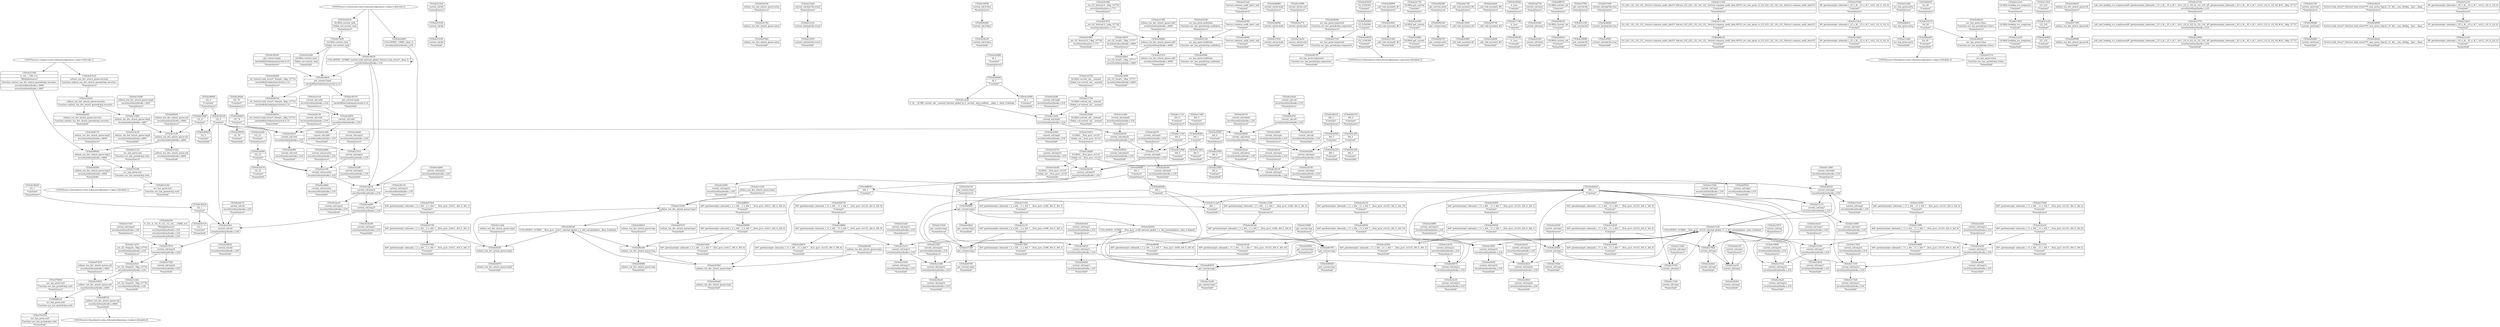 digraph {
	CE0x4e3aa70 [shape=record,shape=Mrecord,label="{CE0x4e3aa70|current_sid:tmp22|security/selinux/hooks.c,218}"]
	CE0x4e0d740 [shape=record,shape=Mrecord,label="{CE0x4e0d740|i64*_getelementptr_inbounds_(_11_x_i64_,_11_x_i64_*___llvm_gcov_ctr125,_i64_0,_i64_8)|*Constant*|*SummSource*}"]
	CE0x4e10160 [shape=record,shape=Mrecord,label="{CE0x4e10160|current_sid:bb}"]
	CE0x4e5e2d0 [shape=record,shape=Mrecord,label="{CE0x4e5e2d0|GLOBAL:current_task|Global_var:current_task|*SummSink*}"]
	CE0x4dff950 [shape=record,shape=Mrecord,label="{CE0x4dff950|i64*_getelementptr_inbounds_(_2_x_i64_,_2_x_i64_*___llvm_gcov_ctr411,_i64_0,_i64_0)|*Constant*|*SummSource*}"]
	CE0x4e0fe00 [shape=record,shape=Mrecord,label="{CE0x4e0fe00|selinux_tun_dev_attach_queue:sid|security/selinux/hooks.c,4669|*SummSource*}"]
	CE0x4e21a70 [shape=record,shape=Mrecord,label="{CE0x4e21a70|current_sid:tmp15|security/selinux/hooks.c,218}"]
	CE0x4e05760 [shape=record,shape=Mrecord,label="{CE0x4e05760|selinux_tun_dev_attach_queue:entry}"]
	CE0x4e22f50 [shape=record,shape=Mrecord,label="{CE0x4e22f50|current_sid:land.lhs.true2|*SummSink*}"]
	CE0x4e36a30 [shape=record,shape=Mrecord,label="{CE0x4e36a30|current_sid:if.then|*SummSink*}"]
	CE0x4e0a4b0 [shape=record,shape=Mrecord,label="{CE0x4e0a4b0|current_sid:if.then}"]
	CE0x4e410d0 [shape=record,shape=Mrecord,label="{CE0x4e410d0|_ret_i32_%retval.0,_!dbg_!27728|security/selinux/avc.c,775|*SummSource*}"]
	CE0x4e26ac0 [shape=record,shape=Mrecord,label="{CE0x4e26ac0|current_sid:cred|security/selinux/hooks.c,218}"]
	CE0x4e37b70 [shape=record,shape=Mrecord,label="{CE0x4e37b70|current_sid:tmp24|security/selinux/hooks.c,220}"]
	CE0x4e445b0 [shape=record,shape=Mrecord,label="{CE0x4e445b0|%struct.common_audit_data*_null|*Constant*}"]
	CE0x4e231c0 [shape=record,shape=Mrecord,label="{CE0x4e231c0|current_sid:land.lhs.true2}"]
	CE0x4e699f0 [shape=record,shape=Mrecord,label="{CE0x4e699f0|i64*_getelementptr_inbounds_(_2_x_i64_,_2_x_i64_*___llvm_gcov_ctr98,_i64_0,_i64_0)|*Constant*|*SummSink*}"]
	CE0x4e3fde0 [shape=record,shape=Mrecord,label="{CE0x4e3fde0|_ret_i32_%call1,_!dbg_!27717|security/selinux/hooks.c,4669}"]
	CE0x4e06710 [shape=record,shape=Mrecord,label="{CE0x4e06710|selinux_tun_dev_attach_queue:tmp5|security/selinux/hooks.c,4669|*SummSource*}"]
	CE0x4e15540 [shape=record,shape=Mrecord,label="{CE0x4e15540|current_sid:tmp7|security/selinux/hooks.c,218|*SummSource*}"]
	CE0x4e1aa10 [shape=record,shape=Mrecord,label="{CE0x4e1aa10|current_sid:tmp1}"]
	CE0x4e0f530 [shape=record,shape=Mrecord,label="{CE0x4e0f530|current_sid:tmp6|security/selinux/hooks.c,218}"]
	CE0x4e11b10 [shape=record,shape=Mrecord,label="{CE0x4e11b10|current_sid:tmp6|security/selinux/hooks.c,218|*SummSink*}"]
	CE0x4e08bc0 [shape=record,shape=Mrecord,label="{CE0x4e08bc0|i32_0|*Constant*|*SummSink*}"]
	CE0x4e117c0 [shape=record,shape=Mrecord,label="{CE0x4e117c0|i64_4|*Constant*|*SummSource*}"]
	CE0x4e0bd40 [shape=record,shape=Mrecord,label="{CE0x4e0bd40|current_sid:do.body}"]
	CE0x4e14a20 [shape=record,shape=Mrecord,label="{CE0x4e14a20|current_sid:do.end|*SummSink*}"]
	CE0x4e2bc40 [shape=record,shape=Mrecord,label="{CE0x4e2bc40|current_sid:tmp10|security/selinux/hooks.c,218}"]
	CE0x4e20440 [shape=record,shape=Mrecord,label="{CE0x4e20440|current_sid:tmp8|security/selinux/hooks.c,218|*SummSink*}"]
	CE0x4e44700 [shape=record,shape=Mrecord,label="{CE0x4e44700|avc_has_perm:requested|Function::avc_has_perm&Arg::requested::|*SummSink*}"]
	CE0x4e37310 [shape=record,shape=Mrecord,label="{CE0x4e37310|i64*_getelementptr_inbounds_(_11_x_i64_,_11_x_i64_*___llvm_gcov_ctr125,_i64_0,_i64_6)|*Constant*|*SummSink*}"]
	CE0x4e20540 [shape=record,shape=Mrecord,label="{CE0x4e20540|current_sid:tobool1|security/selinux/hooks.c,218}"]
	CE0x4dff690 [shape=record,shape=Mrecord,label="{CE0x4dff690|i64_1|*Constant*}"]
	CE0x4e22b70 [shape=record,shape=Mrecord,label="{CE0x4e22b70|current_sid:tmp12|security/selinux/hooks.c,218|*SummSource*}"]
	CE0x4e246b0 [shape=record,shape=Mrecord,label="{CE0x4e246b0|current_sid:tmp2}"]
	CE0x4e13320 [shape=record,shape=Mrecord,label="{CE0x4e13320|selinux_tun_dev_attach_queue:tmp3|*SummSource*}"]
	CE0x4e28990 [shape=record,shape=Mrecord,label="{CE0x4e28990|_call_void_mcount()_#3|*SummSource*}"]
	CE0x4e2e490 [shape=record,shape=Mrecord,label="{CE0x4e2e490|GLOBAL:get_current|*Constant*}"]
	CE0x4e0b280 [shape=record,shape=Mrecord,label="{CE0x4e0b280|get_current:entry|*SummSource*}"]
	CE0x4e41060 [shape=record,shape=Mrecord,label="{CE0x4e41060|_ret_i32_%retval.0,_!dbg_!27728|security/selinux/avc.c,775|*SummSink*}"]
	CE0x4e1f940 [shape=record,shape=Mrecord,label="{CE0x4e1f940|current_sid:tmp18|security/selinux/hooks.c,218|*SummSource*}"]
	CE0x4e0c860 [shape=record,shape=Mrecord,label="{CE0x4e0c860|_call_void_mcount()_#3|*SummSink*}"]
	CE0x4e37420 [shape=record,shape=Mrecord,label="{CE0x4e37420|get_current:tmp2|*SummSource*}"]
	CE0x4e24ec0 [shape=record,shape=Mrecord,label="{CE0x4e24ec0|current_sid:tmp20|security/selinux/hooks.c,218|*SummSource*}"]
	CE0x4e260c0 [shape=record,shape=Mrecord,label="{CE0x4e260c0|current_sid:tmp5|security/selinux/hooks.c,218|*SummSource*}"]
	CE0x4e076e0 [shape=record,shape=Mrecord,label="{CE0x4e076e0|i64*_getelementptr_inbounds_(_2_x_i64_,_2_x_i64_*___llvm_gcov_ctr411,_i64_0,_i64_1)|*Constant*|*SummSource*}"]
	CE0x4e21ae0 [shape=record,shape=Mrecord,label="{CE0x4e21ae0|current_sid:tmp15|security/selinux/hooks.c,218|*SummSource*}"]
	CE0x4e1be40 [shape=record,shape=Mrecord,label="{CE0x4e1be40|GLOBAL:__llvm_gcov_ctr125|Global_var:__llvm_gcov_ctr125|*SummSink*}"]
	CE0x4e37d50 [shape=record,shape=Mrecord,label="{CE0x4e37d50|current_sid:tmp24|security/selinux/hooks.c,220|*SummSink*}"]
	CE0x4e2db00 [shape=record,shape=Mrecord,label="{CE0x4e2db00|_call_void_mcount()_#3|*SummSink*}"]
	CE0x4e20bb0 [shape=record,shape=Mrecord,label="{CE0x4e20bb0|i8_1|*Constant*}"]
	CE0x4e28540 [shape=record,shape=Mrecord,label="{CE0x4e28540|i1_true|*Constant*|*SummSink*}"]
	CE0x4e2c050 [shape=record,shape=Mrecord,label="{CE0x4e2c050|current_sid:entry|*SummSink*}"]
	CE0x4e1bbb0 [shape=record,shape=Mrecord,label="{CE0x4e1bbb0|GLOBAL:__llvm_gcov_ctr125|Global_var:__llvm_gcov_ctr125}"]
	CE0x4e6f860 [shape=record,shape=Mrecord,label="{CE0x4e6f860|get_current:tmp3}"]
	CE0x4e115e0 [shape=record,shape=Mrecord,label="{CE0x4e115e0|i64_4|*Constant*}"]
	CE0x4e24400 [shape=record,shape=Mrecord,label="{CE0x4e24400|i64*_getelementptr_inbounds_(_11_x_i64_,_11_x_i64_*___llvm_gcov_ctr125,_i64_0,_i64_1)|*Constant*|*SummSource*}"]
	CE0x4dff530 [shape=record,shape=Mrecord,label="{CE0x4dff530|GLOBAL:current_sid|*Constant*|*SummSource*}"]
	CE0x4e27a30 [shape=record,shape=Mrecord,label="{CE0x4e27a30|COLLAPSED:_GCMRE___llvm_gcov_ctr125_internal_global_11_x_i64_zeroinitializer:_elem_0:default:}"]
	CE0x4e0b370 [shape=record,shape=Mrecord,label="{CE0x4e0b370|get_current:entry|*SummSink*}"]
	CE0x4e121f0 [shape=record,shape=Mrecord,label="{CE0x4e121f0|get_current:bb}"]
	CE0x4e17450 [shape=record,shape=Mrecord,label="{CE0x4e17450|current_sid:tmp14|security/selinux/hooks.c,218|*SummSource*}"]
	CE0x4e2c0c0 [shape=record,shape=Mrecord,label="{CE0x4e2c0c0|_ret_i32_%tmp24,_!dbg_!27742|security/selinux/hooks.c,220}"]
	CE0x4e48f40 [shape=record,shape=Mrecord,label="{CE0x4e48f40|current_sid:land.lhs.true}"]
	CE0x4e223d0 [shape=record,shape=Mrecord,label="{CE0x4e223d0|_call_void_mcount()_#3|*SummSink*}"]
	CE0x4701050 [shape=record,shape=Mrecord,label="{CE0x4701050|avc_has_perm:ssid|Function::avc_has_perm&Arg::ssid::|*SummSink*}"]
	CE0x4e22cf0 [shape=record,shape=Mrecord,label="{CE0x4e22cf0|current_sid:tmp12|security/selinux/hooks.c,218|*SummSink*}"]
	CE0x4e16370 [shape=record,shape=Mrecord,label="{CE0x4e16370|current_sid:tmp10|security/selinux/hooks.c,218|*SummSource*}"]
	CE0x4e11240 [shape=record,shape=Mrecord,label="{CE0x4e11240|i32_(i32,_i32,_i16,_i32,_%struct.common_audit_data*)*_bitcast_(i32_(i32,_i32,_i16,_i32,_%struct.common_audit_data.495*)*_avc_has_perm_to_i32_(i32,_i32,_i16,_i32,_%struct.common_audit_data*)*)|*Constant*|*SummSource*}"]
	CE0x4e3aec0 [shape=record,shape=Mrecord,label="{CE0x4e3aec0|current_sid:tmp22|security/selinux/hooks.c,218|*SummSink*}"]
	CE0x4e42290 [shape=record,shape=Mrecord,label="{CE0x4e42290|avc_has_perm:auditdata|Function::avc_has_perm&Arg::auditdata::|*SummSource*}"]
	CE0x4e0f1f0 [shape=record,shape=Mrecord,label="{CE0x4e0f1f0|selinux_tun_dev_attach_queue:tmp2}"]
	"CONST[source:0(mediator),value:0(static)][purpose:{operation}][SnkIdx:3]"
	CE0x4e2ef90 [shape=record,shape=Mrecord,label="{CE0x4e2ef90|current_sid:tmp13|security/selinux/hooks.c,218|*SummSink*}"]
	CE0x4e2dbc0 [shape=record,shape=Mrecord,label="{CE0x4e2dbc0|get_current:tmp4|./arch/x86/include/asm/current.h,14}"]
	CE0x4e28000 [shape=record,shape=Mrecord,label="{CE0x4e28000|current_sid:tobool|security/selinux/hooks.c,218}"]
	CE0x4e26930 [shape=record,shape=Mrecord,label="{CE0x4e26930|i32_78|*Constant*|*SummSink*}"]
	CE0x4e11eb0 [shape=record,shape=Mrecord,label="{CE0x4e11eb0|selinux_tun_dev_attach_queue:tmp2|*SummSource*}"]
	CE0x4e3fd70 [shape=record,shape=Mrecord,label="{CE0x4e3fd70|_ret_i32_%call1,_!dbg_!27717|security/selinux/hooks.c,4669|*SummSource*}"]
	CE0x4e269a0 [shape=record,shape=Mrecord,label="{CE0x4e269a0|i32_78|*Constant*|*SummSource*}"]
	CE0x47010f0 [shape=record,shape=Mrecord,label="{CE0x47010f0|avc_has_perm:tsid|Function::avc_has_perm&Arg::tsid::}"]
	CE0x4e2df50 [shape=record,shape=Mrecord,label="{CE0x4e2df50|current_sid:call4|security/selinux/hooks.c,218}"]
	CE0x4e21900 [shape=record,shape=Mrecord,label="{CE0x4e21900|selinux_tun_dev_attach_queue:call1|security/selinux/hooks.c,4669|*SummSource*}"]
	CE0x4e053b0 [shape=record,shape=Mrecord,label="{CE0x4e053b0|i64*_getelementptr_inbounds_(_2_x_i64_,_2_x_i64_*___llvm_gcov_ctr411,_i64_0,_i64_1)|*Constant*|*SummSink*}"]
	CE0x4e09090 [shape=record,shape=Mrecord,label="{CE0x4e09090|i64*_getelementptr_inbounds_(_2_x_i64_,_2_x_i64_*___llvm_gcov_ctr411,_i64_0,_i64_0)|*Constant*}"]
	CE0x4e23f90 [shape=record,shape=Mrecord,label="{CE0x4e23f90|i64_0|*Constant*}"]
	CE0x4e2dc70 [shape=record,shape=Mrecord,label="{CE0x4e2dc70|current_sid:sid|security/selinux/hooks.c,220|*SummSource*}"]
	CE0x4e12580 [shape=record,shape=Mrecord,label="{CE0x4e12580|i64*_getelementptr_inbounds_(_2_x_i64_,_2_x_i64_*___llvm_gcov_ctr98,_i64_0,_i64_0)|*Constant*|*SummSource*}"]
	CE0x4e3ad90 [shape=record,shape=Mrecord,label="{CE0x4e3ad90|current_sid:tmp23|security/selinux/hooks.c,218}"]
	CE0x4e057d0 [shape=record,shape=Mrecord,label="{CE0x4e057d0|i64*_getelementptr_inbounds_(_2_x_i64_,_2_x_i64_*___llvm_gcov_ctr411,_i64_0,_i64_1)|*Constant*}"]
	CE0x4e14c90 [shape=record,shape=Mrecord,label="{CE0x4e14c90|get_current:tmp1|*SummSink*}"]
	CE0x4e2a660 [shape=record,shape=Mrecord,label="{CE0x4e2a660|COLLAPSED:_CMRE:_elem_0::|security/selinux/hooks.c,218}"]
	CE0x4e1acf0 [shape=record,shape=Mrecord,label="{CE0x4e1acf0|selinux_tun_dev_attach_queue:sid|security/selinux/hooks.c,4669}"]
	CE0x4e373b0 [shape=record,shape=Mrecord,label="{CE0x4e373b0|get_current:tmp2}"]
	CE0x4e268c0 [shape=record,shape=Mrecord,label="{CE0x4e268c0|i32_78|*Constant*}"]
	CE0x4e29260 [shape=record,shape=Mrecord,label="{CE0x4e29260|current_sid:tmp1|*SummSink*}"]
	CE0x4e38080 [shape=record,shape=Mrecord,label="{CE0x4e38080|get_current:bb|*SummSink*}"]
	CE0x4e26d00 [shape=record,shape=Mrecord,label="{CE0x4e26d00|current_sid:cred|security/selinux/hooks.c,218|*SummSink*}"]
	CE0x4e48d60 [shape=record,shape=Mrecord,label="{CE0x4e48d60|current_sid:do.body|*SummSource*}"]
	CE0x4e07e10 [shape=record,shape=Mrecord,label="{CE0x4e07e10|selinux_tun_dev_attach_queue:security|Function::selinux_tun_dev_attach_queue&Arg::security::|*SummSource*}"]
	CE0x4e1cee0 [shape=record,shape=Mrecord,label="{CE0x4e1cee0|0:_i8,_:_GCMR_current_sid.__warned_internal_global_i8_0,_section_.data.unlikely_,_align_1:_elem_0:default:}"]
	CE0x4e3b110 [shape=record,shape=Mrecord,label="{CE0x4e3b110|current_sid:tmp23|security/selinux/hooks.c,218|*SummSource*}"]
	CE0x4e0e3e0 [shape=record,shape=Mrecord,label="{CE0x4e0e3e0|i64_3|*Constant*|*SummSink*}"]
	CE0x4e806d0 [shape=record,shape=Mrecord,label="{CE0x4e806d0|i64_1|*Constant*}"]
	CE0x4e07bb0 [shape=record,shape=Mrecord,label="{CE0x4e07bb0|selinux_tun_dev_attach_queue:entry|*SummSink*}"]
	CE0x4e0a230 [shape=record,shape=Mrecord,label="{CE0x4e0a230|current_sid:tmp1|*SummSource*}"]
	CE0x4e25ba0 [shape=record,shape=Mrecord,label="{CE0x4e25ba0|current_sid:call|security/selinux/hooks.c,218|*SummSource*}"]
	CE0x4e15b20 [shape=record,shape=Mrecord,label="{CE0x4e15b20|i8*_getelementptr_inbounds_(_25_x_i8_,_25_x_i8_*_.str3,_i32_0,_i32_0)|*Constant*|*SummSink*}"]
	CE0x4e42190 [shape=record,shape=Mrecord,label="{CE0x4e42190|avc_has_perm:auditdata|Function::avc_has_perm&Arg::auditdata::}"]
	CE0x4e157b0 [shape=record,shape=Mrecord,label="{CE0x4e157b0|GLOBAL:current_sid.__warned|Global_var:current_sid.__warned}"]
	CE0x4e3b7c0 [shape=record,shape=Mrecord,label="{CE0x4e3b7c0|i32_1|*Constant*|*SummSink*}"]
	CE0x4e07b00 [shape=record,shape=Mrecord,label="{CE0x4e07b00|i64*_getelementptr_inbounds_(_2_x_i64_,_2_x_i64_*___llvm_gcov_ctr411,_i64_0,_i64_0)|*Constant*|*SummSink*}"]
	CE0x4e15a40 [shape=record,shape=Mrecord,label="{CE0x4e15a40|avc_has_perm:entry|*SummSource*}"]
	CE0x4e24d50 [shape=record,shape=Mrecord,label="{CE0x4e24d50|current_sid:tmp19|security/selinux/hooks.c,218|*SummSink*}"]
	CE0x4e0b650 [shape=record,shape=Mrecord,label="{CE0x4e0b650|_ret_%struct.task_struct*_%tmp4,_!dbg_!27714|./arch/x86/include/asm/current.h,14|*SummSink*}"]
	CE0x4e15480 [shape=record,shape=Mrecord,label="{CE0x4e15480|selinux_tun_dev_attach_queue:tmp4|security/selinux/hooks.c,4667}"]
	CE0x4e07190 [shape=record,shape=Mrecord,label="{CE0x4e07190|avc_has_perm:requested|Function::avc_has_perm&Arg::requested::}"]
	CE0x4e0b1d0 [shape=record,shape=Mrecord,label="{CE0x4e0b1d0|get_current:entry}"]
	CE0x4e3b420 [shape=record,shape=Mrecord,label="{CE0x4e3b420|i32_1|*Constant*}"]
	CE0x4e80640 [shape=record,shape=Mrecord,label="{CE0x4e80640|get_current:tmp|*SummSink*}"]
	CE0x4e11d70 [shape=record,shape=Mrecord,label="{CE0x4e11d70|_ret_i32_%tmp24,_!dbg_!27742|security/selinux/hooks.c,220|*SummSource*}"]
	CE0x4e24fe0 [shape=record,shape=Mrecord,label="{CE0x4e24fe0|current_sid:tmp20|security/selinux/hooks.c,218|*SummSink*}"]
	CE0x4e33a00 [shape=record,shape=Mrecord,label="{CE0x4e33a00|current_sid:tmp8|security/selinux/hooks.c,218}"]
	CE0x4e245b0 [shape=record,shape=Mrecord,label="{CE0x4e245b0|i64*_getelementptr_inbounds_(_11_x_i64_,_11_x_i64_*___llvm_gcov_ctr125,_i64_0,_i64_1)|*Constant*|*SummSink*}"]
	CE0x4e40ff0 [shape=record,shape=Mrecord,label="{CE0x4e40ff0|current_sid:land.lhs.true|*SummSink*}"]
	CE0x4e36960 [shape=record,shape=Mrecord,label="{CE0x4e36960|current_sid:if.then|*SummSource*}"]
	CE0x4e0a0e0 [shape=record,shape=Mrecord,label="{CE0x4e0a0e0|i64_1|*Constant*}"]
	CE0x4e234c0 [shape=record,shape=Mrecord,label="{CE0x4e234c0|i8*_getelementptr_inbounds_(_25_x_i8_,_25_x_i8_*_.str3,_i32_0,_i32_0)|*Constant*}"]
	CE0x4e13fa0 [shape=record,shape=Mrecord,label="{CE0x4e13fa0|i64*_getelementptr_inbounds_(_2_x_i64_,_2_x_i64_*___llvm_gcov_ctr98,_i64_0,_i64_1)|*Constant*|*SummSink*}"]
	CE0x4e06a00 [shape=record,shape=Mrecord,label="{CE0x4e06a00|selinux_tun_dev_attach_queue:tmp1|*SummSink*}"]
	CE0x4e457c0 [shape=record,shape=Mrecord,label="{CE0x4e457c0|avc_has_perm:tclass|Function::avc_has_perm&Arg::tclass::|*SummSink*}"]
	CE0x4e38370 [shape=record,shape=Mrecord,label="{CE0x4e38370|get_current:tmp4|./arch/x86/include/asm/current.h,14|*SummSink*}"]
	CE0x4e1fa20 [shape=record,shape=Mrecord,label="{CE0x4e1fa20|current_sid:tmp18|security/selinux/hooks.c,218|*SummSink*}"]
	CE0x4e2ef20 [shape=record,shape=Mrecord,label="{CE0x4e2ef20|current_sid:tmp13|security/selinux/hooks.c,218|*SummSource*}"]
	CE0x4e23320 [shape=record,shape=Mrecord,label="{CE0x4e23320|selinux_tun_dev_attach_queue:sid|security/selinux/hooks.c,4669|*SummSink*}"]
	CE0x4e24100 [shape=record,shape=Mrecord,label="{CE0x4e24100|current_sid:tmp4|security/selinux/hooks.c,218|*SummSink*}"]
	CE0x4e21970 [shape=record,shape=Mrecord,label="{CE0x4e21970|selinux_tun_dev_attach_queue:call1|security/selinux/hooks.c,4669|*SummSink*}"]
	CE0x4e20d80 [shape=record,shape=Mrecord,label="{CE0x4e20d80|i8_1|*Constant*|*SummSource*}"]
	CE0x4e24980 [shape=record,shape=Mrecord,label="{CE0x4e24980|current_sid:tmp19|security/selinux/hooks.c,218|*SummSource*}"]
	CE0x4e2bd70 [shape=record,shape=Mrecord,label="{CE0x4e2bd70|current_sid:tmp9|security/selinux/hooks.c,218|*SummSource*}"]
	CE0x4e2e730 [shape=record,shape=Mrecord,label="{CE0x4e2e730|GLOBAL:get_current|*Constant*|*SummSource*}"]
	CE0x4e1a230 [shape=record,shape=Mrecord,label="{CE0x4e1a230|GLOBAL:lockdep_rcu_suspicious|*Constant*|*SummSink*}"]
	CE0x4e24ce0 [shape=record,shape=Mrecord,label="{CE0x4e24ce0|i64*_getelementptr_inbounds_(_11_x_i64_,_11_x_i64_*___llvm_gcov_ctr125,_i64_0,_i64_10)|*Constant*|*SummSink*}"]
	CE0x4e26b30 [shape=record,shape=Mrecord,label="{CE0x4e26b30|COLLAPSED:_GCMRE_current_task_external_global_%struct.task_struct*:_elem_0::|security/selinux/hooks.c,218}"]
	CE0x4e36140 [shape=record,shape=Mrecord,label="{CE0x4e36140|current_sid:call|security/selinux/hooks.c,218|*SummSink*}"]
	CE0x4e23390 [shape=record,shape=Mrecord,label="{CE0x4e23390|0:_i32,_:_CRE_0,4_|*MultipleSource*|Function::selinux_tun_dev_attach_queue&Arg::security::|security/selinux/hooks.c,4669|security/selinux/hooks.c,4667}"]
	CE0x4e1db30 [shape=record,shape=Mrecord,label="{CE0x4e1db30|current_sid:tmp17|security/selinux/hooks.c,218|*SummSink*}"]
	CE0x4e086f0 [shape=record,shape=Mrecord,label="{CE0x4e086f0|selinux_tun_dev_attach_queue:tmp|*SummSink*}"]
	CE0x4e2a7d0 [shape=record,shape=Mrecord,label="{CE0x4e2a7d0|current_sid:security|security/selinux/hooks.c,218}"]
	CE0x4e15680 [shape=record,shape=Mrecord,label="{CE0x4e15680|current_sid:tmp7|security/selinux/hooks.c,218|*SummSink*}"]
	CE0x4e1d500 [shape=record,shape=Mrecord,label="{CE0x4e1d500|i64*_getelementptr_inbounds_(_11_x_i64_,_11_x_i64_*___llvm_gcov_ctr125,_i64_0,_i64_9)|*Constant*|*SummSource*}"]
	CE0x4e2e1e0 [shape=record,shape=Mrecord,label="{CE0x4e2e1e0|current_sid:call4|security/selinux/hooks.c,218|*SummSource*}"]
	CE0x4e0e220 [shape=record,shape=Mrecord,label="{CE0x4e0e220|i64_2|*Constant*|*SummSink*}"]
	CE0x4e21b50 [shape=record,shape=Mrecord,label="{CE0x4e21b50|current_sid:tmp15|security/selinux/hooks.c,218|*SummSink*}"]
	CE0x4e5d7a0 [shape=record,shape=Mrecord,label="{CE0x4e5d7a0|get_current:tmp3|*SummSource*}"]
	CE0x4e2a8b0 [shape=record,shape=Mrecord,label="{CE0x4e2a8b0|current_sid:security|security/selinux/hooks.c,218|*SummSink*}"]
	CE0x4e283b0 [shape=record,shape=Mrecord,label="{CE0x4e283b0|i1_true|*Constant*|*SummSource*}"]
	CE0x4e21d00 [shape=record,shape=Mrecord,label="{CE0x4e21d00|current_sid:tmp16|security/selinux/hooks.c,218}"]
	CE0x4e0a040 [shape=record,shape=Mrecord,label="{CE0x4e0a040|selinux_tun_dev_attach_queue:security|Function::selinux_tun_dev_attach_queue&Arg::security::|*SummSink*}"]
	CE0x62a6740 [shape=record,shape=Mrecord,label="{CE0x62a6740|current_sid:entry|*SummSource*}"]
	CE0x4e47b50 [shape=record,shape=Mrecord,label="{CE0x4e47b50|current_sid:do.body|*SummSink*}"]
	CE0x4e381b0 [shape=record,shape=Mrecord,label="{CE0x4e381b0|i64*_getelementptr_inbounds_(_2_x_i64_,_2_x_i64_*___llvm_gcov_ctr98,_i64_0,_i64_0)|*Constant*}"]
	CE0x4e16620 [shape=record,shape=Mrecord,label="{CE0x4e16620|current_sid:tmp11|security/selinux/hooks.c,218}"]
	CE0x4e113a0 [shape=record,shape=Mrecord,label="{CE0x4e113a0|i64_1|*Constant*|*SummSink*}"]
	CE0x4e16d60 [shape=record,shape=Mrecord,label="{CE0x4e16d60|i32_0|*Constant*}"]
	CE0x4e22e20 [shape=record,shape=Mrecord,label="{CE0x4e22e20|i64*_getelementptr_inbounds_(_11_x_i64_,_11_x_i64_*___llvm_gcov_ctr125,_i64_0,_i64_6)|*Constant*}"]
	CE0x4e3b290 [shape=record,shape=Mrecord,label="{CE0x4e3b290|current_sid:tmp23|security/selinux/hooks.c,218|*SummSink*}"]
	CE0x4e0c630 [shape=record,shape=Mrecord,label="{CE0x4e0c630|selinux_tun_dev_attach_queue:entry|*SummSource*}"]
	CE0x4dfeb40 [shape=record,shape=Mrecord,label="{CE0x4dfeb40|selinux_tun_dev_attach_queue:tmp1|*SummSource*}"]
	CE0x4e1a9a0 [shape=record,shape=Mrecord,label="{CE0x4e1a9a0|current_sid:tmp|*SummSink*}"]
	CE0x4e220c0 [shape=record,shape=Mrecord,label="{CE0x4e220c0|selinux_tun_dev_attach_queue:security|Function::selinux_tun_dev_attach_queue&Arg::security::}"]
	CE0x4e175d0 [shape=record,shape=Mrecord,label="{CE0x4e175d0|current_sid:tmp14|security/selinux/hooks.c,218|*SummSink*}"]
	CE0x64c3130 [shape=record,shape=Mrecord,label="{CE0x64c3130|avc_has_perm:tsid|Function::avc_has_perm&Arg::tsid::|*SummSource*}"]
	CE0x4e0b400 [shape=record,shape=Mrecord,label="{CE0x4e0b400|_ret_%struct.task_struct*_%tmp4,_!dbg_!27714|./arch/x86/include/asm/current.h,14|*SummSource*}"]
	CE0x4dff330 [shape=record,shape=Mrecord,label="{CE0x4dff330|selinux_tun_dev_attach_queue:call|security/selinux/hooks.c,4669|*SummSink*}"]
	CE0x4e16270 [shape=record,shape=Mrecord,label="{CE0x4e16270|i16_49|*Constant*}"]
	CE0x4e24dc0 [shape=record,shape=Mrecord,label="{CE0x4e24dc0|current_sid:tmp20|security/selinux/hooks.c,218}"]
	CE0x4e11860 [shape=record,shape=Mrecord,label="{CE0x4e11860|i64_4|*Constant*|*SummSink*}"]
	CE0x6afbdc0 [shape=record,shape=Mrecord,label="{CE0x6afbdc0|avc_has_perm:entry}"]
	CE0x4e338d0 [shape=record,shape=Mrecord,label="{CE0x4e338d0|GLOBAL:current_sid.__warned|Global_var:current_sid.__warned|*SummSink*}"]
	CE0x4e19180 [shape=record,shape=Mrecord,label="{CE0x4e19180|selinux_tun_dev_attach_queue:tmp3}"]
	CE0x4e2a260 [shape=record,shape=Mrecord,label="{CE0x4e2a260|i32_22|*Constant*|*SummSource*}"]
	CE0x4e15fc0 [shape=record,shape=Mrecord,label="{CE0x4e15fc0|i32_218|*Constant*|*SummSource*}"]
	"CONST[source:1(input),value:2(dynamic)][purpose:{object}][SrcIdx:1]"
	CE0x4e08e80 [shape=record,shape=Mrecord,label="{CE0x4e08e80|avc_has_perm:requested|Function::avc_has_perm&Arg::requested::|*SummSource*}"]
	CE0x4e14e30 [shape=record,shape=Mrecord,label="{CE0x4e14e30|selinux_tun_dev_attach_queue:tmp4|security/selinux/hooks.c,4667|*SummSink*}"]
	CE0x64c3240 [shape=record,shape=Mrecord,label="{CE0x64c3240|avc_has_perm:tsid|Function::avc_has_perm&Arg::tsid::|*SummSink*}"]
	CE0x4e357b0 [shape=record,shape=Mrecord,label="{CE0x4e357b0|current_sid:tmp3}"]
	CE0x4e33750 [shape=record,shape=Mrecord,label="{CE0x4e33750|GLOBAL:current_sid.__warned|Global_var:current_sid.__warned|*SummSource*}"]
	CE0x4e15ab0 [shape=record,shape=Mrecord,label="{CE0x4e15ab0|avc_has_perm:entry|*SummSink*}"]
	CE0x4dfe930 [shape=record,shape=Mrecord,label="{CE0x4dfe930|i16_49|*Constant*|*SummSource*}"]
	CE0x6afbea0 [shape=record,shape=Mrecord,label="{CE0x6afbea0|avc_has_perm:ssid|Function::avc_has_perm&Arg::ssid::}"]
	CE0x4e356b0 [shape=record,shape=Mrecord,label="{CE0x4e356b0|current_sid:tmp2|*SummSink*}"]
	CE0x4e0c6e0 [shape=record,shape=Mrecord,label="{CE0x4e0c6e0|current_sid:entry}"]
	CE0x4e11c70 [shape=record,shape=Mrecord,label="{CE0x4e11c70|current_sid:tmp7|security/selinux/hooks.c,218}"]
	CE0x4e5e030 [shape=record,shape=Mrecord,label="{CE0x4e5e030|GLOBAL:current_task|Global_var:current_task|*SummSource*}"]
	CE0x4e0fa80 [shape=record,shape=Mrecord,label="{CE0x4e0fa80|i64_5|*Constant*}"]
	CE0x4e17700 [shape=record,shape=Mrecord,label="{CE0x4e17700|i1_true|*Constant*}"]
	CE0x4e433a0 [shape=record,shape=Mrecord,label="{CE0x4e433a0|%struct.common_audit_data*_null|*Constant*|*SummSource*}"]
	CE0x4e164f0 [shape=record,shape=Mrecord,label="{CE0x4e164f0|current_sid:tmp10|security/selinux/hooks.c,218|*SummSink*}"]
	CE0x4e11960 [shape=record,shape=Mrecord,label="{CE0x4e11960|current_sid:tmp6|security/selinux/hooks.c,218|*SummSource*}"]
	CE0x4e19f50 [shape=record,shape=Mrecord,label="{CE0x4e19f50|GLOBAL:lockdep_rcu_suspicious|*Constant*}"]
	CE0x4e47d30 [shape=record,shape=Mrecord,label="{CE0x4e47d30|current_sid:land.lhs.true|*SummSource*}"]
	CE0x4e09e50 [shape=record,shape=Mrecord,label="{CE0x4e09e50|GLOBAL:current_sid|*Constant*}"]
	CE0x4e44690 [shape=record,shape=Mrecord,label="{CE0x4e44690|%struct.common_audit_data*_null|*Constant*|*SummSink*}"]
	CE0x4e116e0 [shape=record,shape=Mrecord,label="{CE0x4e116e0|i64_5|*Constant*|*SummSink*}"]
	CE0x4e0f070 [shape=record,shape=Mrecord,label="{CE0x4e0f070|current_sid:tmp12|security/selinux/hooks.c,218}"]
	CE0x4e2e360 [shape=record,shape=Mrecord,label="{CE0x4e2e360|current_sid:call4|security/selinux/hooks.c,218|*SummSink*}"]
	CE0x4e1d700 [shape=record,shape=Mrecord,label="{CE0x4e1d700|current_sid:tmp17|security/selinux/hooks.c,218}"]
	CE0x4e20a50 [shape=record,shape=Mrecord,label="{CE0x4e20a50|current_sid:tmp16|security/selinux/hooks.c,218|*SummSink*}"]
	CE0x4e24000 [shape=record,shape=Mrecord,label="{CE0x4e24000|current_sid:tmp4|security/selinux/hooks.c,218|*SummSource*}"]
	CE0x4e11de0 [shape=record,shape=Mrecord,label="{CE0x4e11de0|_ret_i32_%tmp24,_!dbg_!27742|security/selinux/hooks.c,220|*SummSink*}"]
	CE0x4e458a0 [shape=record,shape=Mrecord,label="{CE0x4e458a0|i32_4194304|*Constant*}"]
	CE0x4e6f790 [shape=record,shape=Mrecord,label="{CE0x4e6f790|get_current:tmp2|*SummSink*}"]
	CE0x4700fe0 [shape=record,shape=Mrecord,label="{CE0x4700fe0|avc_has_perm:ssid|Function::avc_has_perm&Arg::ssid::|*SummSource*}"]
	CE0x4e06e20 [shape=record,shape=Mrecord,label="{CE0x4e06e20|selinux_tun_dev_attach_queue:bb|*SummSource*}"]
	CE0x4e376d0 [shape=record,shape=Mrecord,label="{CE0x4e376d0|i8*_getelementptr_inbounds_(_25_x_i8_,_25_x_i8_*_.str3,_i32_0,_i32_0)|*Constant*|*SummSource*}"]
	CE0x4e23850 [shape=record,shape=Mrecord,label="{CE0x4e23850|_call_void_lockdep_rcu_suspicious(i8*_getelementptr_inbounds_(_25_x_i8_,_25_x_i8_*_.str3,_i32_0,_i32_0),_i32_218,_i8*_getelementptr_inbounds_(_45_x_i8_,_45_x_i8_*_.str12,_i32_0,_i32_0))_#10,_!dbg_!27727|security/selinux/hooks.c,218|*SummSink*}"]
	CE0x4e37f00 [shape=record,shape=Mrecord,label="{CE0x4e37f00|get_current:bb|*SummSource*}"]
	CE0x4e7d680 [shape=record,shape=Mrecord,label="{CE0x4e7d680|get_current:tmp|*SummSource*}"]
	CE0x4e80790 [shape=record,shape=Mrecord,label="{CE0x4e80790|get_current:tmp}"]
	CE0x4e1d690 [shape=record,shape=Mrecord,label="{CE0x4e1d690|i64*_getelementptr_inbounds_(_11_x_i64_,_11_x_i64_*___llvm_gcov_ctr125,_i64_0,_i64_9)|*Constant*|*SummSink*}"]
	CE0x4e2c9e0 [shape=record,shape=Mrecord,label="{CE0x4e2c9e0|current_sid:sid|security/selinux/hooks.c,220}"]
	CE0x4e10090 [shape=record,shape=Mrecord,label="{CE0x4e10090|_ret_i32_%call1,_!dbg_!27717|security/selinux/hooks.c,4669|*SummSink*}"]
	CE0x4e0e0d0 [shape=record,shape=Mrecord,label="{CE0x4e0e0d0|i64_2|*Constant*}"]
	CE0x4e2a470 [shape=record,shape=Mrecord,label="{CE0x4e2a470|i32_22|*Constant*|*SummSink*}"]
	CE0x4e1a1a0 [shape=record,shape=Mrecord,label="{CE0x4e1a1a0|GLOBAL:lockdep_rcu_suspicious|*Constant*|*SummSource*}"]
	CE0x4e11750 [shape=record,shape=Mrecord,label="{CE0x4e11750|current_sid:tmp9|security/selinux/hooks.c,218}"]
	CE0x4e114b0 [shape=record,shape=Mrecord,label="{CE0x4e114b0|i64_5|*Constant*|*SummSource*}"]
	CE0x4e48dd0 [shape=record,shape=Mrecord,label="{CE0x4e48dd0|current_sid:if.end}"]
	CE0x4e27870 [shape=record,shape=Mrecord,label="{CE0x4e27870|current_sid:tmp|*SummSource*}"]
	CE0x4e3abf0 [shape=record,shape=Mrecord,label="{CE0x4e3abf0|current_sid:tmp22|security/selinux/hooks.c,218|*SummSource*}"]
	CE0x4e08900 [shape=record,shape=Mrecord,label="{CE0x4e08900|i32_0|*Constant*|*SummSource*}"]
	CE0x4e0f5a0 [shape=record,shape=Mrecord,label="{CE0x4e0f5a0|current_sid:tmp5|security/selinux/hooks.c,218|*SummSink*}"]
	CE0x4e5d8a0 [shape=record,shape=Mrecord,label="{CE0x4e5d8a0|get_current:tmp3|*SummSink*}"]
	CE0x4e7fe90 [shape=record,shape=Mrecord,label="{CE0x4e7fe90|GLOBAL:current_task|Global_var:current_task}"]
	CE0x4e0b520 [shape=record,shape=Mrecord,label="{CE0x4e0b520|_ret_%struct.task_struct*_%tmp4,_!dbg_!27714|./arch/x86/include/asm/current.h,14}"]
	CE0x4e27010 [shape=record,shape=Mrecord,label="{CE0x4e27010|current_sid:tmp21|security/selinux/hooks.c,218}"]
	CE0x4dfea40 [shape=record,shape=Mrecord,label="{CE0x4dfea40|i16_49|*Constant*|*SummSink*}"]
	"CONST[source:0(mediator),value:2(dynamic)][purpose:{object}][SnkIdx:1]"
	CE0x4e14980 [shape=record,shape=Mrecord,label="{CE0x4e14980|current_sid:do.end|*SummSource*}"]
	CE0x4e0edc0 [shape=record,shape=Mrecord,label="{CE0x4e0edc0|current_sid:tmp11|security/selinux/hooks.c,218|*SummSource*}"]
	CE0x4e288b0 [shape=record,shape=Mrecord,label="{CE0x4e288b0|i64*_getelementptr_inbounds_(_11_x_i64_,_11_x_i64_*___llvm_gcov_ctr125,_i64_0,_i64_8)|*Constant*}"]
	CE0x4e1f7a0 [shape=record,shape=Mrecord,label="{CE0x4e1f7a0|current_sid:tmp18|security/selinux/hooks.c,218}"]
	CE0x4e37c60 [shape=record,shape=Mrecord,label="{CE0x4e37c60|current_sid:tmp24|security/selinux/hooks.c,220|*SummSource*}"]
	CE0x4e3b920 [shape=record,shape=Mrecord,label="{CE0x4e3b920|current_sid:sid|security/selinux/hooks.c,220|*SummSink*}"]
	CE0x4e13650 [shape=record,shape=Mrecord,label="{CE0x4e13650|_call_void_mcount()_#3}"]
	CE0x4e28130 [shape=record,shape=Mrecord,label="{CE0x4e28130|current_sid:tobool|security/selinux/hooks.c,218|*SummSource*}"]
	CE0x4e4faa0 [shape=record,shape=Mrecord,label="{CE0x4e4faa0|%struct.task_struct*_(%struct.task_struct**)*_asm_movq_%gs:$_1:P_,$0_,_r,im,_dirflag_,_fpsr_,_flags_|*SummSink*}"]
	CE0x4e36230 [shape=record,shape=Mrecord,label="{CE0x4e36230|i32_0|*Constant*}"]
	CE0x4e809e0 [shape=record,shape=Mrecord,label="{CE0x4e809e0|get_current:tmp1|*SummSource*}"]
	CE0x4e24c30 [shape=record,shape=Mrecord,label="{CE0x4e24c30|i64*_getelementptr_inbounds_(_11_x_i64_,_11_x_i64_*___llvm_gcov_ctr125,_i64_0,_i64_10)|*Constant*|*SummSource*}"]
	CE0x4e0df70 [shape=record,shape=Mrecord,label="{CE0x4e0df70|selinux_tun_dev_attach_queue:tmp2|*SummSink*}"]
	CE0x4e15100 [shape=record,shape=Mrecord,label="{CE0x4e15100|i64*_getelementptr_inbounds_(_2_x_i64_,_2_x_i64_*___llvm_gcov_ctr98,_i64_0,_i64_1)|*Constant*|*SummSource*}"]
	CE0x4e111d0 [shape=record,shape=Mrecord,label="{CE0x4e111d0|i32_(i32,_i32,_i16,_i32,_%struct.common_audit_data*)*_bitcast_(i32_(i32,_i32,_i16,_i32,_%struct.common_audit_data.495*)*_avc_has_perm_to_i32_(i32,_i32,_i16,_i32,_%struct.common_audit_data*)*)|*Constant*}"]
	CE0x4e29020 [shape=record,shape=Mrecord,label="{CE0x4e29020|i64*_getelementptr_inbounds_(_11_x_i64_,_11_x_i64_*___llvm_gcov_ctr125,_i64_0,_i64_1)|*Constant*}"]
	CE0x4e17250 [shape=record,shape=Mrecord,label="{CE0x4e17250|current_sid:tmp14|security/selinux/hooks.c,218}"]
	CE0x4e5b050 [shape=record,shape=Mrecord,label="{CE0x4e5b050|COLLAPSED:_GCMRE___llvm_gcov_ctr98_internal_global_2_x_i64_zeroinitializer:_elem_0:default:}"]
	CE0x4e23770 [shape=record,shape=Mrecord,label="{CE0x4e23770|_call_void_lockdep_rcu_suspicious(i8*_getelementptr_inbounds_(_25_x_i8_,_25_x_i8_*_.str3,_i32_0,_i32_0),_i32_218,_i8*_getelementptr_inbounds_(_45_x_i8_,_45_x_i8_*_.str12,_i32_0,_i32_0))_#10,_!dbg_!27727|security/selinux/hooks.c,218}"]
	CE0x4e0e370 [shape=record,shape=Mrecord,label="{CE0x4e0e370|i64_3|*Constant*|*SummSource*}"]
	CE0x4e29ed0 [shape=record,shape=Mrecord,label="{CE0x4e29ed0|current_sid:tmp21|security/selinux/hooks.c,218|*SummSource*}"]
	CE0x4e2c840 [shape=record,shape=Mrecord,label="{CE0x4e2c840|_call_void_mcount()_#3}"]
	CE0x4e40f80 [shape=record,shape=Mrecord,label="{CE0x4e40f80|avc_has_perm:auditdata|Function::avc_has_perm&Arg::auditdata::|*SummSink*}"]
	CE0x4e3cc70 [shape=record,shape=Mrecord,label="{CE0x4e3cc70|i64*_getelementptr_inbounds_(_2_x_i64_,_2_x_i64_*___llvm_gcov_ctr98,_i64_0,_i64_1)|*Constant*}"]
	CE0x4e26c30 [shape=record,shape=Mrecord,label="{CE0x4e26c30|current_sid:cred|security/selinux/hooks.c,218|*SummSource*}"]
	CE0x4e09560 [shape=record,shape=Mrecord,label="{CE0x4e09560|COLLAPSED:_GCMRE___llvm_gcov_ctr411_internal_global_2_x_i64_zeroinitializer:_elem_0:default:}"]
	CE0x4e30090 [shape=record,shape=Mrecord,label="{CE0x4e30090|i64*_getelementptr_inbounds_(_11_x_i64_,_11_x_i64_*___llvm_gcov_ctr125,_i64_0,_i64_0)|*Constant*|*SummSink*}"]
	CE0x4e2a000 [shape=record,shape=Mrecord,label="{CE0x4e2a000|i32_22|*Constant*}"]
	CE0x4e05470 [shape=record,shape=Mrecord,label="{CE0x4e05470|selinux_tun_dev_attach_queue:tmp3|*SummSink*}"]
	CE0x4e0c0b0 [shape=record,shape=Mrecord,label="{CE0x4e0c0b0|selinux_tun_dev_attach_queue:tmp1}"]
	CE0x4e237e0 [shape=record,shape=Mrecord,label="{CE0x4e237e0|_call_void_lockdep_rcu_suspicious(i8*_getelementptr_inbounds_(_25_x_i8_,_25_x_i8_*_.str3,_i32_0,_i32_0),_i32_218,_i8*_getelementptr_inbounds_(_45_x_i8_,_45_x_i8_*_.str12,_i32_0,_i32_0))_#10,_!dbg_!27727|security/selinux/hooks.c,218|*SummSource*}"]
	CE0x4e0ef40 [shape=record,shape=Mrecord,label="{CE0x4e0ef40|current_sid:tmp11|security/selinux/hooks.c,218|*SummSink*}"]
	CE0x4e0d660 [shape=record,shape=Mrecord,label="{CE0x4e0d660|selinux_tun_dev_attach_queue:call1|security/selinux/hooks.c,4669}"]
	CE0x4e1c490 [shape=record,shape=Mrecord,label="{CE0x4e1c490|current_sid:tobool1|security/selinux/hooks.c,218|*SummSource*}"]
	CE0x4e46a20 [shape=record,shape=Mrecord,label="{CE0x4e46a20|avc_has_perm:tclass|Function::avc_has_perm&Arg::tclass::|*SummSource*}"]
	CE0x4e15e20 [shape=record,shape=Mrecord,label="{CE0x4e15e20|i32_218|*Constant*}"]
	CE0x4e13440 [shape=record,shape=Mrecord,label="{CE0x4e13440|current_sid:tmp3|*SummSource*}"]
	CE0x4e0f950 [shape=record,shape=Mrecord,label="{CE0x4e0f950|current_sid:tobool1|security/selinux/hooks.c,218|*SummSink*}"]
	CE0x4e16850 [shape=record,shape=Mrecord,label="{CE0x4e16850|selinux_tun_dev_attach_queue:call|security/selinux/hooks.c,4669}"]
	CE0x4e07430 [shape=record,shape=Mrecord,label="{CE0x4e07430|selinux_tun_dev_attach_queue:call|security/selinux/hooks.c,4669|*SummSource*}"]
	CE0x4e215a0 [shape=record,shape=Mrecord,label="{CE0x4e215a0|current_sid:bb|*SummSource*}"]
	CE0x4e096c0 [shape=record,shape=Mrecord,label="{CE0x4e096c0|GLOBAL:current_sid|*Constant*|*SummSink*}"]
	"CONST[source:0(mediator),value:2(dynamic)][purpose:{object}][SnkIdx:2]"
	CE0x4e45830 [shape=record,shape=Mrecord,label="{CE0x4e45830|i32_4194304|*Constant*|*SummSource*}"]
	CE0x4e0a770 [shape=record,shape=Mrecord,label="{CE0x4e0a770|current_sid:do.end}"]
	CE0x4e2a0f0 [shape=record,shape=Mrecord,label="{CE0x4e2a0f0|current_sid:tmp21|security/selinux/hooks.c,218|*SummSink*}"]
	CE0x4e2b4b0 [shape=record,shape=Mrecord,label="{CE0x4e2b4b0|i32_218|*Constant*|*SummSink*}"]
	CE0x4e09980 [shape=record,shape=Mrecord,label="{CE0x4e09980|selinux_tun_dev_attach_queue:bb|*SummSink*}"]
	CE0x4e281a0 [shape=record,shape=Mrecord,label="{CE0x4e281a0|current_sid:tobool|security/selinux/hooks.c,218|*SummSink*}"]
	CE0x4e1bd10 [shape=record,shape=Mrecord,label="{CE0x4e1bd10|GLOBAL:__llvm_gcov_ctr125|Global_var:__llvm_gcov_ctr125|*SummSource*}"]
	CE0x4e0d3f0 [shape=record,shape=Mrecord,label="{CE0x4e0d3f0|0:_i32,_4:_i32,_8:_i32,_12:_i32,_:_CMRE_4,8_|*MultipleSource*|security/selinux/hooks.c,218|security/selinux/hooks.c,218|security/selinux/hooks.c,220}"]
	CE0x4e12ca0 [shape=record,shape=Mrecord,label="{CE0x4e12ca0|i8*_getelementptr_inbounds_(_45_x_i8_,_45_x_i8_*_.str12,_i32_0,_i32_0)|*Constant*|*SummSink*}"]
	"CONST[source:2(external),value:2(dynamic)][purpose:{subject}][SrcIdx:2]"
	CE0x4e08010 [shape=record,shape=Mrecord,label="{CE0x4e08010|selinux_tun_dev_attach_queue:tmp|*SummSource*}"]
	CE0x4e28670 [shape=record,shape=Mrecord,label="{CE0x4e28670|i64*_getelementptr_inbounds_(_11_x_i64_,_11_x_i64_*___llvm_gcov_ctr125,_i64_0,_i64_8)|*Constant*|*SummSink*}"]
	CE0x4e80970 [shape=record,shape=Mrecord,label="{CE0x4e80970|get_current:tmp1}"]
	CE0x4e2fee0 [shape=record,shape=Mrecord,label="{CE0x4e2fee0|i64*_getelementptr_inbounds_(_11_x_i64_,_11_x_i64_*___llvm_gcov_ctr125,_i64_0,_i64_0)|*Constant*|*SummSource*}"]
	CE0x4e4f940 [shape=record,shape=Mrecord,label="{CE0x4e4f940|%struct.task_struct*_(%struct.task_struct**)*_asm_movq_%gs:$_1:P_,$0_,_r,im,_dirflag_,_fpsr_,_flags_}"]
	CE0x4e38750 [shape=record,shape=Mrecord,label="{CE0x4e38750|_call_void_mcount()_#3}"]
	CE0x4e46b20 [shape=record,shape=Mrecord,label="{CE0x4e46b20|avc_has_perm:tclass|Function::avc_has_perm&Arg::tclass::}"]
	CE0x4e44620 [shape=record,shape=Mrecord,label="{CE0x4e44620|i32_4194304|*Constant*|*SummSink*}"]
	CE0x4e0a660 [shape=record,shape=Mrecord,label="{CE0x4e0a660|current_sid:if.end|*SummSink*}"]
	CE0x4e2be40 [shape=record,shape=Mrecord,label="{CE0x4e2be40|current_sid:tmp9|security/selinux/hooks.c,218|*SummSink*}"]
	CE0x4e0c950 [shape=record,shape=Mrecord,label="{CE0x4e0c950|current_sid:call|security/selinux/hooks.c,218}"]
	CE0x4e0e300 [shape=record,shape=Mrecord,label="{CE0x4e0e300|i64_3|*Constant*}"]
	CE0x4e2e8b0 [shape=record,shape=Mrecord,label="{CE0x4e2e8b0|GLOBAL:get_current|*Constant*|*SummSink*}"]
	CE0x6afbe30 [shape=record,shape=Mrecord,label="{CE0x6afbe30|i32_(i32,_i32,_i16,_i32,_%struct.common_audit_data*)*_bitcast_(i32_(i32,_i32,_i16,_i32,_%struct.common_audit_data.495*)*_avc_has_perm_to_i32_(i32,_i32,_i16,_i32,_%struct.common_audit_data*)*)|*Constant*|*SummSink*}"]
	"CONST[source:0(mediator),value:2(dynamic)][purpose:{subject}][SnkIdx:0]"
	CE0x4e2eeb0 [shape=record,shape=Mrecord,label="{CE0x4e2eeb0|current_sid:tmp13|security/selinux/hooks.c,218}"]
	CE0x4e202f0 [shape=record,shape=Mrecord,label="{CE0x4e202f0|current_sid:tmp8|security/selinux/hooks.c,218|*SummSource*}"]
	CE0x4e2da60 [shape=record,shape=Mrecord,label="{CE0x4e2da60|_call_void_mcount()_#3|*SummSource*}"]
	CE0x4e13540 [shape=record,shape=Mrecord,label="{CE0x4e13540|current_sid:tmp3|*SummSink*}"]
	CE0x4e1dac0 [shape=record,shape=Mrecord,label="{CE0x4e1dac0|current_sid:tmp17|security/selinux/hooks.c,218|*SummSource*}"]
	CE0x4e12f80 [shape=record,shape=Mrecord,label="{CE0x4e12f80|i64*_getelementptr_inbounds_(_11_x_i64_,_11_x_i64_*___llvm_gcov_ctr125,_i64_0,_i64_9)|*Constant*}"]
	CE0x4e12bc0 [shape=record,shape=Mrecord,label="{CE0x4e12bc0|i8*_getelementptr_inbounds_(_45_x_i8_,_45_x_i8_*_.str12,_i32_0,_i32_0)|*Constant*}"]
	CE0x4e0c790 [shape=record,shape=Mrecord,label="{CE0x4e0c790|_call_void_mcount()_#3|*SummSource*}"]
	CE0x4e07580 [shape=record,shape=Mrecord,label="{CE0x4e07580|selinux_tun_dev_attach_queue:bb}"]
	CE0x4e0e290 [shape=record,shape=Mrecord,label="{CE0x4e0e290|current_sid:tmp4|security/selinux/hooks.c,218}"]
	CE0x4e47c90 [shape=record,shape=Mrecord,label="{CE0x4e47c90|current_sid:if.end|*SummSource*}"]
	CE0x4e101d0 [shape=record,shape=Mrecord,label="{CE0x4e101d0|current_sid:bb|*SummSink*}"]
	CE0x4e25fb0 [shape=record,shape=Mrecord,label="{CE0x4e25fb0|i64_0|*Constant*|*SummSink*}"]
	CE0x4e14b30 [shape=record,shape=Mrecord,label="{CE0x4e14b30|i64*_getelementptr_inbounds_(_11_x_i64_,_11_x_i64_*___llvm_gcov_ctr125,_i64_0,_i64_0)|*Constant*}"]
	CE0x4e26230 [shape=record,shape=Mrecord,label="{CE0x4e26230|current_sid:tmp5|security/selinux/hooks.c,218}"]
	CE0x4e3b640 [shape=record,shape=Mrecord,label="{CE0x4e3b640|i32_1|*Constant*|*SummSource*}"]
	CE0x4e09f00 [shape=record,shape=Mrecord,label="{CE0x4e09f00|i64_1|*Constant*|*SummSource*}"]
	CE0x4e15090 [shape=record,shape=Mrecord,label="{CE0x4e15090|selinux_tun_dev_attach_queue:tmp4|security/selinux/hooks.c,4667|*SummSource*}"]
	CE0x4e28210 [shape=record,shape=Mrecord,label="{CE0x4e28210|i64_2|*Constant*|*SummSource*}"]
	CE0x4e4fa10 [shape=record,shape=Mrecord,label="{CE0x4e4fa10|%struct.task_struct*_(%struct.task_struct**)*_asm_movq_%gs:$_1:P_,$0_,_r,im,_dirflag_,_fpsr_,_flags_|*SummSource*}"]
	CE0x4e21f20 [shape=record,shape=Mrecord,label="{CE0x4e21f20|current_sid:tmp16|security/selinux/hooks.c,218|*SummSource*}"]
	CE0x4e12c30 [shape=record,shape=Mrecord,label="{CE0x4e12c30|i8*_getelementptr_inbounds_(_45_x_i8_,_45_x_i8_*_.str12,_i32_0,_i32_0)|*Constant*|*SummSource*}"]
	CE0x4e24850 [shape=record,shape=Mrecord,label="{CE0x4e24850|i64*_getelementptr_inbounds_(_11_x_i64_,_11_x_i64_*___llvm_gcov_ctr125,_i64_0,_i64_10)|*Constant*}"]
	CE0x4e278e0 [shape=record,shape=Mrecord,label="{CE0x4e278e0|current_sid:tmp}"]
	CE0x4e1fb50 [shape=record,shape=Mrecord,label="{CE0x4e1fb50|current_sid:tmp19|security/selinux/hooks.c,218}"]
	CE0x4e37060 [shape=record,shape=Mrecord,label="{CE0x4e37060|i64*_getelementptr_inbounds_(_11_x_i64_,_11_x_i64_*___llvm_gcov_ctr125,_i64_0,_i64_6)|*Constant*|*SummSource*}"]
	CE0x4e25f40 [shape=record,shape=Mrecord,label="{CE0x4e25f40|i64_0|*Constant*|*SummSource*}"]
	CE0x4e24540 [shape=record,shape=Mrecord,label="{CE0x4e24540|current_sid:tmp2|*SummSource*}"]
	CE0x4dfee80 [shape=record,shape=Mrecord,label="{CE0x4dfee80|selinux_tun_dev_attach_queue:tmp}"]
	CE0x4e0d5f0 [shape=record,shape=Mrecord,label="{CE0x4e0d5f0|selinux_tun_dev_attach_queue:tmp5|security/selinux/hooks.c,4669|*SummSink*}"]
	CE0x4e2a840 [shape=record,shape=Mrecord,label="{CE0x4e2a840|current_sid:security|security/selinux/hooks.c,218|*SummSource*}"]
	CE0x4e216a0 [shape=record,shape=Mrecord,label="{CE0x4e216a0|current_sid:land.lhs.true2|*SummSource*}"]
	CE0x4e20f00 [shape=record,shape=Mrecord,label="{CE0x4e20f00|i8_1|*Constant*|*SummSink*}"]
	CE0x4e38300 [shape=record,shape=Mrecord,label="{CE0x4e38300|get_current:tmp4|./arch/x86/include/asm/current.h,14|*SummSource*}"]
	CE0x4e43470 [shape=record,shape=Mrecord,label="{CE0x4e43470|_ret_i32_%retval.0,_!dbg_!27728|security/selinux/avc.c,775}"]
	CE0x4e066a0 [shape=record,shape=Mrecord,label="{CE0x4e066a0|selinux_tun_dev_attach_queue:tmp5|security/selinux/hooks.c,4669}"]
	"CONST[source:2(external),value:2(dynamic)][purpose:{subject}][SrcIdx:2]" -> CE0x4e2a660
	CE0x4e24dc0 -> CE0x4e24fe0
	CE0x4e20bb0 -> CE0x4e1cee0
	CE0x4e288b0 -> CE0x4e21a70
	CE0x4e5d7a0 -> CE0x4e6f860
	CE0x4e5b050 -> CE0x4e80790
	CE0x4dfee80 -> CE0x4e086f0
	CE0x4e24850 -> CE0x4e24ce0
	CE0x4e15090 -> CE0x4e15480
	CE0x4e46a20 -> CE0x4e46b20
	CE0x4e1cee0 -> CE0x4e33a00
	CE0x4e1dac0 -> CE0x4e1d700
	CE0x4e283b0 -> CE0x4e17700
	CE0x4e809e0 -> CE0x4e80970
	CE0x4e17700 -> CE0x4e28540
	CE0x4e15540 -> CE0x4e11c70
	CE0x4e36230 -> CE0x4e2a7d0
	CE0x4e0b400 -> CE0x4e0b520
	CE0x4e36230 -> CE0x4e28000
	CE0x4e220c0 -> CE0x4e15480
	CE0x4e38300 -> CE0x4e2dbc0
	CE0x4e260c0 -> CE0x4e26230
	CE0x4e234c0 -> CE0x4e15b20
	CE0x4e0fa80 -> CE0x4e11750
	CE0x4e80790 -> CE0x4e80640
	CE0x4e0a230 -> CE0x4e1aa10
	CE0x4e433a0 -> CE0x4e445b0
	CE0x4e47c90 -> CE0x4e48dd0
	CE0x4e20540 -> CE0x4e11750
	CE0x4e2e1e0 -> CE0x4e2df50
	CE0x4e066a0 -> CE0x4e0d5f0
	CE0x4e5e030 -> CE0x4e7fe90
	CE0x4e27a30 -> CE0x4e2eeb0
	CE0x4dfe930 -> CE0x4e16270
	CE0x4e0b1d0 -> CE0x4e0b370
	CE0x4e2a000 -> CE0x4e2a7d0
	CE0x4e0c0b0 -> CE0x4e06a00
	CE0x4e27010 -> CE0x4e2a0f0
	CE0x4e27010 -> CE0x4e2a7d0
	CE0x4e2a260 -> CE0x4e2a000
	CE0x4e0f530 -> CE0x4e11c70
	CE0x4e2c9e0 -> CE0x4e37b70
	CE0x4e27a30 -> CE0x4e1fb50
	CE0x4e23f90 -> CE0x4e26230
	CE0x4e2e490 -> CE0x4e2e8b0
	CE0x4e2a840 -> CE0x4e2a7d0
	CE0x4e7fe90 -> CE0x4e5e2d0
	CE0x4e1a1a0 -> CE0x4e19f50
	CE0x4e09e50 -> CE0x4e096c0
	CE0x4e22e20 -> CE0x4e37310
	CE0x4e0c950 -> CE0x4e36140
	CE0x4e0a0e0 -> CE0x4e17250
	CE0x4e11d70 -> CE0x4e2c0c0
	CE0x4e3b420 -> CE0x4e3b7c0
	CE0x4e269a0 -> CE0x4e268c0
	CE0x4e12f80 -> CE0x4e1d700
	CE0x4e28210 -> CE0x4e0e0d0
	CE0x4dff530 -> CE0x4e09e50
	CE0x4e231c0 -> CE0x4e22f50
	CE0x4e215a0 -> CE0x4e10160
	CE0x4e114b0 -> CE0x4e0fa80
	CE0x4e45830 -> CE0x4e458a0
	CE0x4e24980 -> CE0x4e1fb50
	CE0x4e37420 -> CE0x4e373b0
	CE0x4e19f50 -> CE0x4e1a230
	CE0x4e48d60 -> CE0x4e0bd40
	CE0x4e37060 -> CE0x4e22e20
	CE0x4e278e0 -> CE0x4e1aa10
	CE0x4e23390 -> CE0x4e066a0
	CE0x4e12f80 -> CE0x4e1d690
	CE0x4e373b0 -> CE0x4e6f860
	CE0x4e2bc40 -> CE0x4e16620
	CE0x4e0fa80 -> CE0x4e116e0
	CE0x4e36960 -> CE0x4e0a4b0
	CE0x4e115e0 -> CE0x4e11750
	CE0x4e20540 -> CE0x4e0f950
	CE0x4e11960 -> CE0x4e0f530
	CE0x4e21ae0 -> CE0x4e21a70
	CE0x4e11750 -> CE0x4e2bc40
	CE0x4e0e300 -> CE0x4e0e290
	CE0x4e23f90 -> CE0x4e2bc40
	CE0x4e09f00 -> CE0x4e0a0e0
	CE0x4e2fee0 -> CE0x4e14b30
	CE0x4e220c0 -> CE0x4e0a040
	CE0x4e445b0 -> CE0x4e44690
	CE0x4e27a30 -> CE0x4e16620
	CE0x4e0e290 -> CE0x4e24100
	CE0x4e28000 -> CE0x4e281a0
	CE0x4e16270 -> CE0x4e46b20
	CE0x4e15fc0 -> CE0x4e15e20
	CE0x4e117c0 -> CE0x4e115e0
	CE0x4e2bd70 -> CE0x4e11750
	CE0x4e3ad90 -> CE0x4e3b290
	CE0x4e17250 -> CE0x4e175d0
	CE0x4700fe0 -> CE0x6afbea0
	CE0x4e2eeb0 -> CE0x4e17250
	CE0x4e09090 -> CE0x4dfee80
	CE0x4e16620 -> CE0x4e0f070
	CE0x4e21d00 -> CE0x4e20a50
	CE0x4e2ef20 -> CE0x4e2eeb0
	CE0x4e33a00 -> CE0x4e20440
	CE0x4e357b0 -> CE0x4e27a30
	CE0x4e246b0 -> CE0x4e356b0
	CE0x4e13440 -> CE0x4e357b0
	CE0x47010f0 -> CE0x64c3240
	CE0x4e36230 -> CE0x4e08bc0
	CE0x4e3b420 -> CE0x4e2c9e0
	CE0x4e80790 -> CE0x4e80970
	CE0x4e0f070 -> CE0x4e27a30
	CE0x4e14980 -> CE0x4e0a770
	CE0x4e0c950 -> CE0x4e28000
	CE0x4e1bbb0 -> CE0x4e2bc40
	CE0x4e19180 -> CE0x4e05470
	CE0x4e458a0 -> CE0x4e44620
	CE0x4e066a0 -> CE0x47010f0
	CE0x4dff690 -> CE0x4e113a0
	"CONST[source:1(input),value:2(dynamic)][purpose:{object}][SrcIdx:1]" -> CE0x4e23390
	CE0x4e0d3f0 -> CE0x4e37b70
	CE0x4e1d700 -> CE0x4e1db30
	CE0x4e38750 -> CE0x4e2db00
	CE0x4dff330 -> "CONST[source:0(mediator),value:2(dynamic)][purpose:{subject}][SnkIdx:0]"
	CE0x4e0f530 -> CE0x4e11b10
	CE0x4e0a0e0 -> CE0x4e0f070
	CE0x4e25f40 -> CE0x4e23f90
	CE0x4e27a30 -> CE0x4e0f530
	CE0x4e0b280 -> CE0x4e0b1d0
	CE0x4e12bc0 -> CE0x4e12ca0
	CE0x4e24000 -> CE0x4e0e290
	CE0x4e1bbb0 -> CE0x4e26230
	CE0x4e3b640 -> CE0x4e3b420
	CE0x4e21a70 -> CE0x4e21b50
	CE0x4e157b0 -> CE0x4e33a00
	CE0x4e26ac0 -> CE0x4e26d00
	CE0x4e26230 -> CE0x4e0f5a0
	CE0x4e24dc0 -> CE0x4e27a30
	CE0x6afbea0 -> CE0x4701050
	CE0x4e216a0 -> CE0x4e231c0
	CE0x4e12580 -> CE0x4e381b0
	CE0x4e0b520 -> CE0x4e2df50
	CE0x4e42190 -> CE0x4e40f80
	CE0x4e0f1f0 -> CE0x4e0df70
	CE0x4e47d30 -> CE0x4e48f40
	CE0x4e3b110 -> CE0x4e3ad90
	CE0x4e33a00 -> CE0x4e20540
	CE0x4e07e10 -> CE0x4e220c0
	CE0x4e16d60 -> CE0x4e08bc0
	CE0x4e17450 -> CE0x4e17250
	CE0x4e07430 -> CE0x4e16850
	CE0x4e27870 -> CE0x4e278e0
	CE0x4dff950 -> CE0x4e09090
	CE0x4dfee80 -> CE0x4e0c0b0
	CE0x4e16850 -> CE0x6afbea0
	CE0x4e3fde0 -> CE0x4e10090
	CE0x4e2df50 -> CE0x4e26ac0
	CE0x4e268c0 -> CE0x4e26ac0
	CE0x4e2c840 -> CE0x4e223d0
	CE0x4e11c70 -> CE0x4e27a30
	CE0x4e3abf0 -> CE0x4e3aa70
	CE0x4e0a0e0 -> CE0x4e21d00
	CE0x4e0e290 -> CE0x4e26230
	CE0x4e26b30 -> CE0x4e3aa70
	CE0x4e0d660 -> CE0x4e21970
	CE0x4e2a7d0 -> CE0x4e3aa70
	CE0x4e111d0 -> CE0x6afbe30
	CE0x4e0f1f0 -> CE0x4e19180
	CE0x4e11eb0 -> CE0x4e0f1f0
	CE0x4e17250 -> CE0x4e27a30
	CE0x4e1fb50 -> CE0x4e24d50
	CE0x4e246b0 -> CE0x4e357b0
	CE0x4e24c30 -> CE0x4e24850
	CE0x4e806d0 -> CE0x4e113a0
	CE0x4e7fe90 -> CE0x4e2dbc0
	CE0x4e0c630 -> CE0x4e05760
	CE0x4e48f40 -> CE0x4e40ff0
	CE0x4e36230 -> CE0x4e2c9e0
	CE0x4e2dbc0 -> CE0x4e0b520
	CE0x4e48dd0 -> CE0x4e0a660
	CE0x4e1acf0 -> CE0x4e23320
	CE0x4e3aa70 -> CE0x4e3aec0
	CE0x4e13650 -> CE0x4e0c860
	CE0x4e22e20 -> CE0x4e2eeb0
	CE0x4e7d680 -> CE0x4e80790
	CE0x4e1aa10 -> CE0x4e27a30
	CE0x4e0edc0 -> CE0x4e16620
	CE0x4e29020 -> CE0x4e246b0
	CE0x4e0d740 -> CE0x4e288b0
	CE0x4dfeb40 -> CE0x4e0c0b0
	CE0x4e15480 -> CE0x4e14e30
	CE0x4e6f860 -> CE0x4e5d8a0
	CE0x4e05760 -> CE0x4e07bb0
	CE0x4e21f20 -> CE0x4e21d00
	CE0x4e6f860 -> CE0x4e5b050
	CE0x4e2a000 -> CE0x4e2a470
	CE0x4e37f00 -> CE0x4e121f0
	CE0x4e0f070 -> CE0x4e22cf0
	CE0x4e0e300 -> CE0x4e0e3e0
	CE0x4e13320 -> CE0x4e19180
	CE0x4e057d0 -> CE0x4e0f1f0
	CE0x4e2c0c0 -> CE0x4e16850
	CE0x4e7fe90 -> CE0x4e26b30
	CE0x4dfea40 -> "CONST[source:0(mediator),value:2(dynamic)][purpose:{object}][SnkIdx:2]"
	CE0x4e29020 -> CE0x4e245b0
	CE0x4e16620 -> CE0x4e0ef40
	CE0x4e0a0e0 -> CE0x4e24dc0
	CE0x4e08010 -> CE0x4dfee80
	CE0x4e373b0 -> CE0x4e6f790
	CE0x4e1fb50 -> CE0x4e24dc0
	CE0x4e3aa70 -> CE0x4e3ad90
	CE0x4e3ad90 -> CE0x4e2c9e0
	CE0x4e09560 -> CE0x4e0f1f0
	CE0x4e20d80 -> CE0x4e20bb0
	CE0x4e44620 -> "CONST[source:0(mediator),value:0(static)][purpose:{operation}][SnkIdx:3]"
	CE0x4e16850 -> CE0x4dff330
	CE0x4e0fe00 -> CE0x4e1acf0
	CE0x4e19180 -> CE0x4e09560
	CE0x4e0d660 -> CE0x4e3fde0
	CE0x4e24400 -> CE0x4e29020
	CE0x4dff690 -> CE0x4e0c0b0
	CE0x4e0d5f0 -> "CONST[source:0(mediator),value:2(dynamic)][purpose:{object}][SnkIdx:1]"
	CE0x4e0b520 -> CE0x4e0b650
	CE0x4e2e730 -> CE0x4e2e490
	CE0x4e09f00 -> CE0x4e806d0
	CE0x4e11750 -> CE0x4e2be40
	CE0x4e0a0e0 -> CE0x4e357b0
	CE0x4e21900 -> CE0x4e0d660
	CE0x4e07580 -> CE0x4e09980
	CE0x4e4fa10 -> CE0x4e4f940
	CE0x4e288b0 -> CE0x4e28670
	CE0x4e3cc70 -> CE0x4e373b0
	CE0x4e27a30 -> CE0x4e278e0
	CE0x4e37c60 -> CE0x4e37b70
	CE0x4e26230 -> CE0x4e0f530
	CE0x4e15480 -> CE0x4e1acf0
	CE0x4e2a660 -> CE0x4e3aa70
	CE0x4e20bb0 -> CE0x4e20f00
	CE0x4e0e0d0 -> CE0x4e0e290
	CE0x4e28000 -> CE0x4e0e290
	CE0x4e26b30 -> CE0x4e26b30
	CE0x4e057d0 -> CE0x4e053b0
	CE0x4e0a0e0 -> CE0x4e1aa10
	"CONST[source:2(external),value:2(dynamic)][purpose:{subject}][SrcIdx:2]" -> CE0x4e26b30
	CE0x4e08900 -> CE0x4e16d60
	CE0x4e1f7a0 -> CE0x4e1fa20
	CE0x4e0e370 -> CE0x4e0e300
	CE0x4e458a0 -> CE0x4e07190
	CE0x4e26c30 -> CE0x4e26ac0
	CE0x4e0c790 -> CE0x4e13650
	CE0x4e80970 -> CE0x4e5b050
	CE0x62a6740 -> CE0x4e0c6e0
	CE0x4e37b70 -> CE0x4e2c0c0
	CE0x4e24ec0 -> CE0x4e24dc0
	CE0x4e43470 -> CE0x4e0d660
	CE0x4e4f940 -> CE0x4e4faa0
	CE0x4e806d0 -> CE0x4e6f860
	CE0x4e2df50 -> CE0x4e2e360
	CE0x4e16270 -> CE0x4dfea40
	CE0x4e5b050 -> CE0x4e373b0
	CE0x4e410d0 -> CE0x4e43470
	CE0x4e0c6e0 -> CE0x4e2c050
	CE0x4e1d700 -> CE0x4e1f7a0
	CE0x4e09090 -> CE0x4e07b00
	CE0x4e3fd70 -> CE0x4e3fde0
	CE0x4e42290 -> CE0x4e42190
	CE0x4e26ac0 -> CE0x4e27010
	CE0x4e121f0 -> CE0x4e38080
	CE0x4e2c9e0 -> CE0x4e3b920
	CE0x4e80970 -> CE0x4e14c90
	CE0x4e0a770 -> CE0x4e14a20
	CE0x4e25ba0 -> CE0x4e0c950
	CE0x4e2dbc0 -> CE0x4e38370
	CE0x4e15100 -> CE0x4e3cc70
	"CONST[source:2(external),value:2(dynamic)][purpose:{subject}][SrcIdx:2]" -> CE0x4e5e030
	CE0x4e21d00 -> CE0x4e27a30
	CE0x4e27a30 -> CE0x4e1d700
	CE0x4dff690 -> CE0x4e19180
	CE0x4e16d60 -> CE0x4e1acf0
	CE0x4e268c0 -> CE0x4e26930
	CE0x4e1f7a0 -> CE0x4e27a30
	CE0x4e06e20 -> CE0x4e07580
	CE0x4e08900 -> CE0x4e36230
	CE0x4e445b0 -> CE0x4e42190
	CE0x4e26b30 -> CE0x4e2dbc0
	CE0x4e2eeb0 -> CE0x4e2ef90
	CE0x4e09f00 -> CE0x4dff690
	CE0x4e0a0e0 -> CE0x4e11c70
	CE0x4e3cc70 -> CE0x4e13fa0
	CE0x4e076e0 -> CE0x4e057d0
	CE0x4e09560 -> CE0x4dfee80
	CE0x4e157b0 -> CE0x4e338d0
	CE0x4e11c70 -> CE0x4e15680
	CE0x4e27a30 -> CE0x4e246b0
	CE0x4e11240 -> CE0x4e111d0
	CE0x4e278e0 -> CE0x4e1a9a0
	CE0x4e1aa10 -> CE0x4e29260
	CE0x4e23f90 -> CE0x4e25fb0
	CE0x4e1d500 -> CE0x4e12f80
	CE0x4e381b0 -> CE0x4e80790
	CE0x4e36230 -> CE0x4e26ac0
	CE0x4e357b0 -> CE0x4e13540
	CE0x4e115e0 -> CE0x4e11860
	CE0x64c3130 -> CE0x47010f0
	CE0x4e381b0 -> CE0x4e699f0
	CE0x4e202f0 -> CE0x4e33a00
	CE0x4e24850 -> CE0x4e1fb50
	CE0x4e0e0d0 -> CE0x4e0e220
	CE0x4e16370 -> CE0x4e2bc40
	CE0x4e28130 -> CE0x4e28000
	CE0x4e37b70 -> CE0x4e37d50
	CE0x4e237e0 -> CE0x4e23770
	CE0x4e24540 -> CE0x4e246b0
	CE0x4e1c490 -> CE0x4e20540
	CE0x4e07190 -> CE0x4e44700
	CE0x4e0bd40 -> CE0x4e47b50
	CE0x4e0a0e0 -> CE0x4e113a0
	CE0x4e0a0e0 -> CE0x4e1f7a0
	CE0x4e26b30 -> CE0x4e27010
	CE0x4e2dc70 -> CE0x4e2c9e0
	CE0x4e08e80 -> CE0x4e07190
	CE0x4e46b20 -> CE0x4e457c0
	CE0x6afbdc0 -> CE0x4e15ab0
	CE0x4e33750 -> CE0x4e157b0
	CE0x4e27a30 -> CE0x4e21a70
	CE0x4e2bc40 -> CE0x4e164f0
	CE0x4e1bd10 -> CE0x4e1bbb0
	CE0x4e1f940 -> CE0x4e1f7a0
	CE0x4e10160 -> CE0x4e101d0
	CE0x4e0c0b0 -> CE0x4e09560
	CE0x4e21a70 -> CE0x4e21d00
	CE0x4e15e20 -> CE0x4e2b4b0
	CE0x4e22b70 -> CE0x4e0f070
	CE0x4e2c0c0 -> CE0x4e11de0
	CE0x4e2da60 -> CE0x4e38750
	CE0x4e06710 -> CE0x4e066a0
	"CONST[source:1(input),value:2(dynamic)][purpose:{object}][SrcIdx:1]" -> CE0x4e07e10
	CE0x4e806d0 -> CE0x4e80970
	CE0x4e14b30 -> CE0x4e30090
	CE0x4e12c30 -> CE0x4e12bc0
	CE0x4e15a40 -> CE0x6afbdc0
	CE0x4e23770 -> CE0x4e23850
	CE0x4e29ed0 -> CE0x4e27010
	CE0x4e0a4b0 -> CE0x4e36a30
	CE0x4e28990 -> CE0x4e2c840
	CE0x4e376d0 -> CE0x4e234c0
	CE0x4e1bbb0 -> CE0x4e1be40
	CE0x4e2a7d0 -> CE0x4e2a8b0
	CE0x4e1acf0 -> CE0x4e066a0
	CE0x4e43470 -> CE0x4e41060
	CE0x4e14b30 -> CE0x4e278e0
}